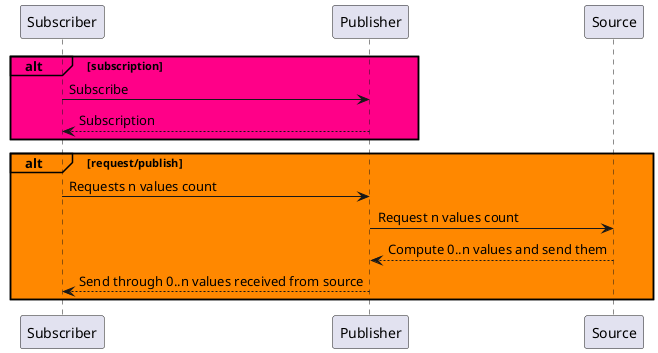 @startuml
alt#transparent #F08 subscription
    Subscriber -> Publisher: Subscribe
    Publisher --> Subscriber: Subscription
end

alt#transparent #F80 request/publish
    Subscriber -> Publisher: Requests n values count
    Publisher -> Source: Request n values count
    Source --> Publisher: Compute 0..n values and send them
    Publisher --> Subscriber: Send through 0..n values received from source
end
@enduml
